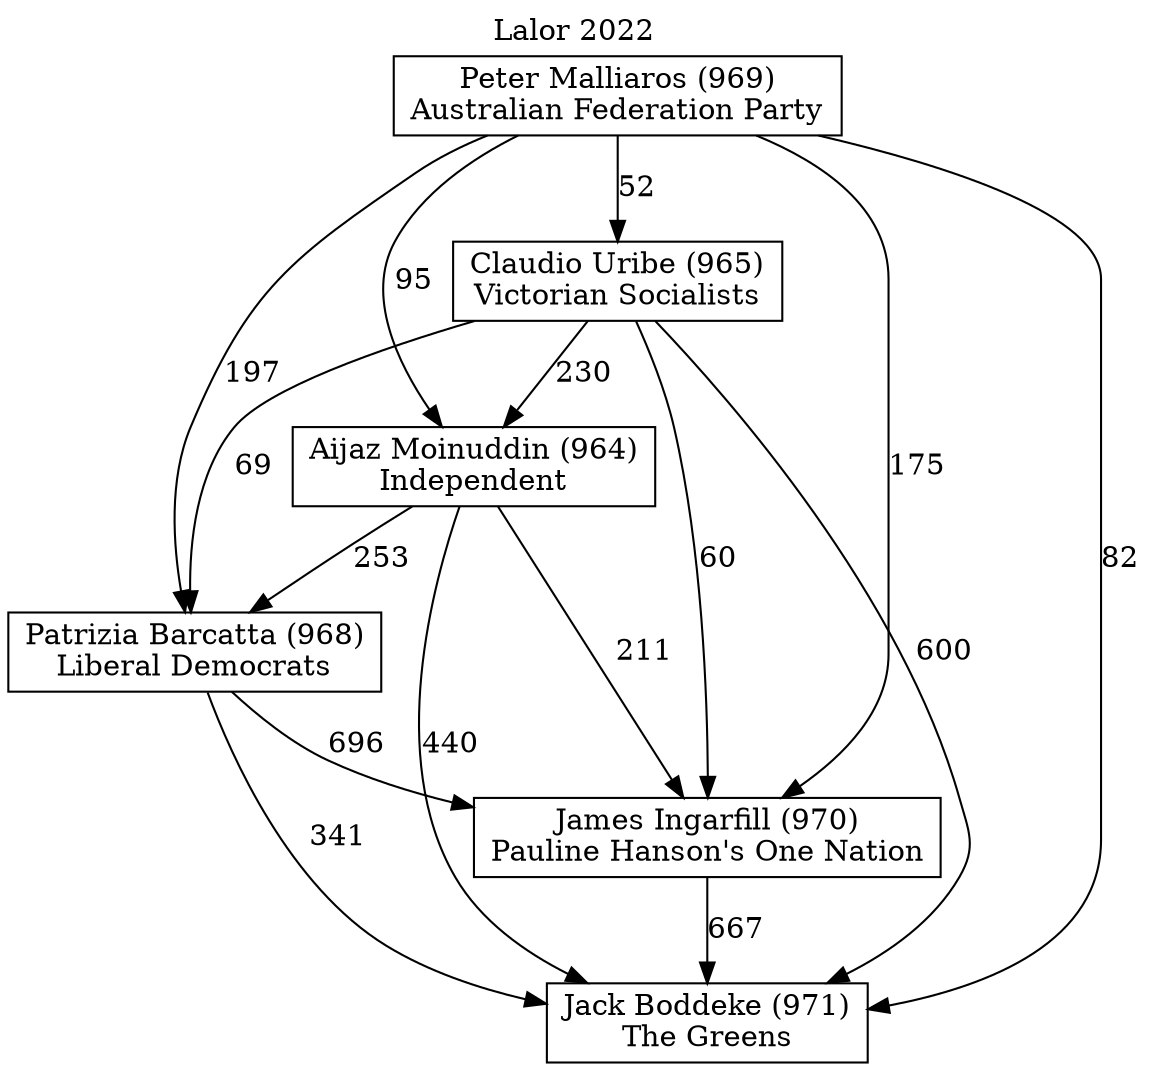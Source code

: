 // House preference flow
digraph "Jack Boddeke (971)_Lalor_2022" {
	graph [label="Lalor 2022" labelloc=t mclimit=10]
	node [shape=box]
	"Aijaz Moinuddin (964)" [label="Aijaz Moinuddin (964)
Independent"]
	"Claudio Uribe (965)" [label="Claudio Uribe (965)
Victorian Socialists"]
	"Jack Boddeke (971)" [label="Jack Boddeke (971)
The Greens"]
	"James Ingarfill (970)" [label="James Ingarfill (970)
Pauline Hanson's One Nation"]
	"Patrizia Barcatta (968)" [label="Patrizia Barcatta (968)
Liberal Democrats"]
	"Peter Malliaros (969)" [label="Peter Malliaros (969)
Australian Federation Party"]
	"Aijaz Moinuddin (964)" -> "Jack Boddeke (971)" [label=440]
	"Aijaz Moinuddin (964)" -> "James Ingarfill (970)" [label=211]
	"Aijaz Moinuddin (964)" -> "Patrizia Barcatta (968)" [label=253]
	"Claudio Uribe (965)" -> "Aijaz Moinuddin (964)" [label=230]
	"Claudio Uribe (965)" -> "Jack Boddeke (971)" [label=600]
	"Claudio Uribe (965)" -> "James Ingarfill (970)" [label=60]
	"Claudio Uribe (965)" -> "Patrizia Barcatta (968)" [label=69]
	"James Ingarfill (970)" -> "Jack Boddeke (971)" [label=667]
	"Patrizia Barcatta (968)" -> "Jack Boddeke (971)" [label=341]
	"Patrizia Barcatta (968)" -> "James Ingarfill (970)" [label=696]
	"Peter Malliaros (969)" -> "Aijaz Moinuddin (964)" [label=95]
	"Peter Malliaros (969)" -> "Claudio Uribe (965)" [label=52]
	"Peter Malliaros (969)" -> "Jack Boddeke (971)" [label=82]
	"Peter Malliaros (969)" -> "James Ingarfill (970)" [label=175]
	"Peter Malliaros (969)" -> "Patrizia Barcatta (968)" [label=197]
}
